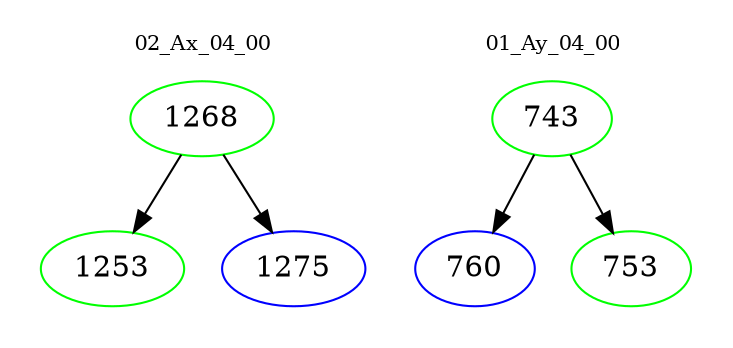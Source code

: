 digraph{
subgraph cluster_0 {
color = white
label = "02_Ax_04_00";
fontsize=10;
T0_1268 [label="1268", color="green"]
T0_1268 -> T0_1253 [color="black"]
T0_1253 [label="1253", color="green"]
T0_1268 -> T0_1275 [color="black"]
T0_1275 [label="1275", color="blue"]
}
subgraph cluster_1 {
color = white
label = "01_Ay_04_00";
fontsize=10;
T1_743 [label="743", color="green"]
T1_743 -> T1_760 [color="black"]
T1_760 [label="760", color="blue"]
T1_743 -> T1_753 [color="black"]
T1_753 [label="753", color="green"]
}
}
